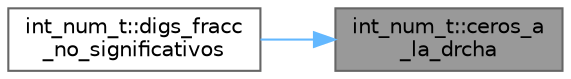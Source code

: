 digraph "int_num_t::ceros_a_la_drcha"
{
 // INTERACTIVE_SVG=YES
 // LATEX_PDF_SIZE
  bgcolor="transparent";
  edge [fontname=Helvetica,fontsize=10,labelfontname=Helvetica,labelfontsize=10];
  node [fontname=Helvetica,fontsize=10,shape=box,height=0.2,width=0.4];
  rankdir="RL";
  Node1 [label="int_num_t::ceros_a\l_la_drcha",height=0.2,width=0.4,color="gray40", fillcolor="grey60", style="filled", fontcolor="black",tooltip=" "];
  Node1 -> Node2 [dir="back",color="steelblue1",style="solid"];
  Node2 [label="int_num_t::digs_fracc\l_no_significativos",height=0.2,width=0.4,color="grey40", fillcolor="white", style="filled",URL="$structint__num__t.html#a4bf7f711400d921df1c0d05cbe3c9d3d",tooltip=" "];
}
